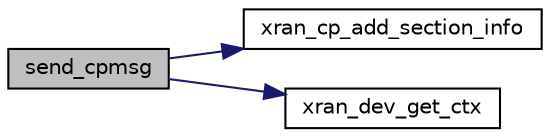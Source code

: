 digraph "send_cpmsg"
{
 // LATEX_PDF_SIZE
  edge [fontname="Helvetica",fontsize="10",labelfontname="Helvetica",labelfontsize="10"];
  node [fontname="Helvetica",fontsize="10",shape=record];
  rankdir="LR";
  Node1 [label="send_cpmsg",height=0.2,width=0.4,color="black", fillcolor="grey75", style="filled", fontcolor="black",tooltip=" "];
  Node1 -> Node2 [color="midnightblue",fontsize="10",style="solid",fontname="Helvetica"];
  Node2 [label="xran_cp_add_section_info",height=0.2,width=0.4,color="black", fillcolor="white", style="filled",URL="$xran__cp__api_8h.html#a2a349ad9adaec2cfd7f88e791d451c5e",tooltip="Add a section information of C-Plane to dabase."];
  Node1 -> Node3 [color="midnightblue",fontsize="10",style="solid",fontname="Helvetica"];
  Node3 [label="xran_dev_get_ctx",height=0.2,width=0.4,color="black", fillcolor="white", style="filled",URL="$xran__common_8h.html#aa09e72e94d2a1d891e86f4c09b0f8b21",tooltip=" "];
}
